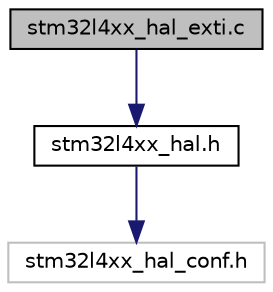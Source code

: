 digraph "stm32l4xx_hal_exti.c"
{
 // LATEX_PDF_SIZE
  edge [fontname="Helvetica",fontsize="10",labelfontname="Helvetica",labelfontsize="10"];
  node [fontname="Helvetica",fontsize="10",shape=record];
  Node1 [label="stm32l4xx_hal_exti.c",height=0.2,width=0.4,color="black", fillcolor="grey75", style="filled", fontcolor="black",tooltip="EXTI HAL module driver. This file provides firmware functions to manage the following functionalities..."];
  Node1 -> Node2 [color="midnightblue",fontsize="10",style="solid",fontname="Helvetica"];
  Node2 [label="stm32l4xx_hal.h",height=0.2,width=0.4,color="black", fillcolor="white", style="filled",URL="$stm32l4xx__hal_8h.html",tooltip="This file contains all the functions prototypes for the HAL module driver."];
  Node2 -> Node3 [color="midnightblue",fontsize="10",style="solid",fontname="Helvetica"];
  Node3 [label="stm32l4xx_hal_conf.h",height=0.2,width=0.4,color="grey75", fillcolor="white", style="filled",tooltip=" "];
}
